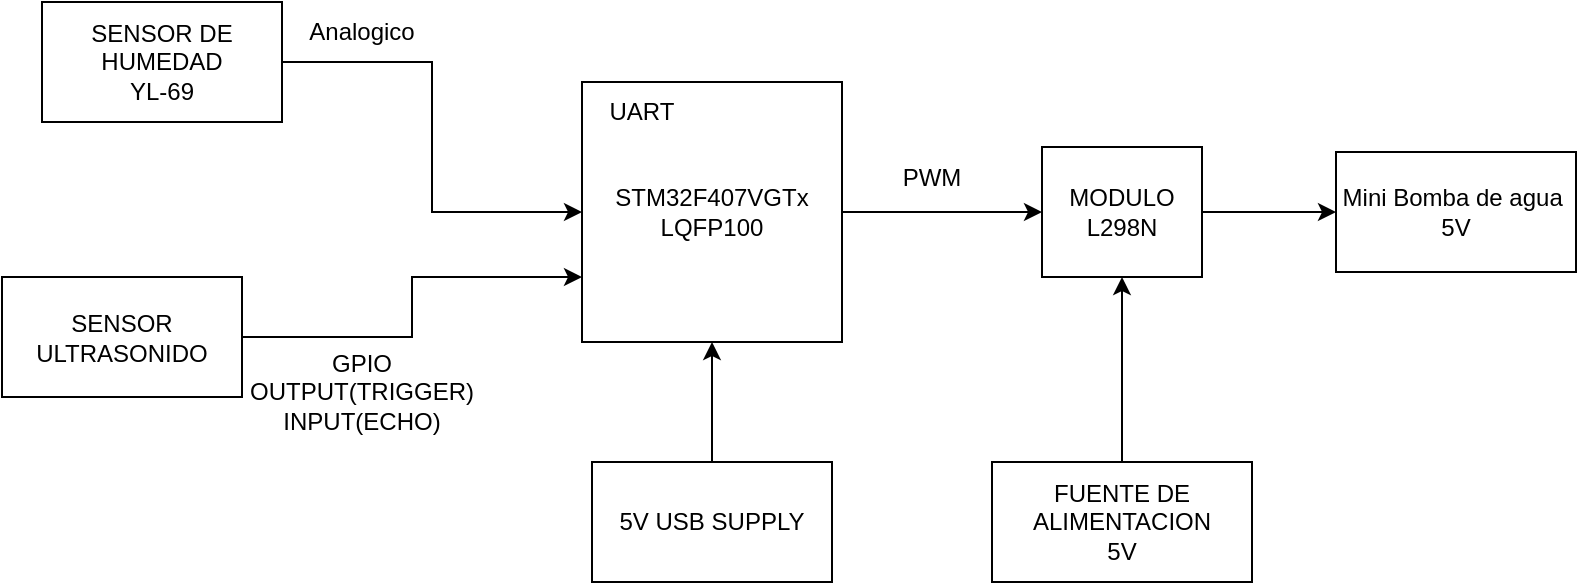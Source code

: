 <mxfile version="22.1.7" type="github" pages="2">
  <diagram name="Página-1" id="oo2b2P322gu51yyDmSE4">
    <mxGraphModel dx="1120" dy="446" grid="1" gridSize="10" guides="1" tooltips="1" connect="1" arrows="1" fold="1" page="1" pageScale="1" pageWidth="827" pageHeight="1169" math="0" shadow="0">
      <root>
        <mxCell id="0" />
        <mxCell id="1" parent="0" />
        <mxCell id="kKnuU6HVK0hgKonrf5kR-7" style="edgeStyle=orthogonalEdgeStyle;rounded=0;orthogonalLoop=1;jettySize=auto;html=1;exitX=1;exitY=0.5;exitDx=0;exitDy=0;entryX=0;entryY=0.5;entryDx=0;entryDy=0;" edge="1" parent="1" source="OnJOJkfW26qgvHNyzBtO-1" target="OnJOJkfW26qgvHNyzBtO-5">
          <mxGeometry relative="1" as="geometry" />
        </mxCell>
        <mxCell id="OnJOJkfW26qgvHNyzBtO-1" value="STM32F407VGTx&lt;br&gt;LQFP100&lt;br&gt;" style="whiteSpace=wrap;html=1;aspect=fixed;" parent="1" vertex="1">
          <mxGeometry x="330" y="240" width="130" height="130" as="geometry" />
        </mxCell>
        <mxCell id="ImiWKAwy_m30ZtRx8bJn-3" style="edgeStyle=orthogonalEdgeStyle;rounded=0;orthogonalLoop=1;jettySize=auto;html=1;exitX=1;exitY=0.5;exitDx=0;exitDy=0;" edge="1" parent="1" source="OnJOJkfW26qgvHNyzBtO-2" target="OnJOJkfW26qgvHNyzBtO-1">
          <mxGeometry relative="1" as="geometry" />
        </mxCell>
        <mxCell id="OnJOJkfW26qgvHNyzBtO-2" value="SENSOR DE HUMEDAD&lt;br&gt;YL-69" style="rounded=0;whiteSpace=wrap;html=1;" parent="1" vertex="1">
          <mxGeometry x="60" y="200" width="120" height="60" as="geometry" />
        </mxCell>
        <mxCell id="ImiWKAwy_m30ZtRx8bJn-5" style="edgeStyle=orthogonalEdgeStyle;rounded=0;orthogonalLoop=1;jettySize=auto;html=1;entryX=0.5;entryY=1;entryDx=0;entryDy=0;" edge="1" parent="1" source="OnJOJkfW26qgvHNyzBtO-3" target="OnJOJkfW26qgvHNyzBtO-5">
          <mxGeometry relative="1" as="geometry" />
        </mxCell>
        <mxCell id="OnJOJkfW26qgvHNyzBtO-3" value="FUENTE DE ALIMENTACION&lt;br&gt;5V" style="rounded=0;whiteSpace=wrap;html=1;" parent="1" vertex="1">
          <mxGeometry x="535" y="430" width="130" height="60" as="geometry" />
        </mxCell>
        <mxCell id="OnJOJkfW26qgvHNyzBtO-4" value="Mini Bomba de agua&amp;nbsp;&lt;br&gt;5V" style="rounded=0;whiteSpace=wrap;html=1;" parent="1" vertex="1">
          <mxGeometry x="707" y="275" width="120" height="60" as="geometry" />
        </mxCell>
        <mxCell id="ImiWKAwy_m30ZtRx8bJn-6" style="edgeStyle=orthogonalEdgeStyle;rounded=0;orthogonalLoop=1;jettySize=auto;html=1;entryX=0;entryY=0.5;entryDx=0;entryDy=0;" edge="1" parent="1" source="OnJOJkfW26qgvHNyzBtO-5" target="OnJOJkfW26qgvHNyzBtO-4">
          <mxGeometry relative="1" as="geometry" />
        </mxCell>
        <mxCell id="OnJOJkfW26qgvHNyzBtO-5" value="MODULO L298N&lt;br&gt;" style="rounded=0;whiteSpace=wrap;html=1;" parent="1" vertex="1">
          <mxGeometry x="560" y="272.5" width="80" height="65" as="geometry" />
        </mxCell>
        <mxCell id="OnJOJkfW26qgvHNyzBtO-44" value="UART" style="text;html=1;strokeColor=none;fillColor=none;align=center;verticalAlign=middle;whiteSpace=wrap;rounded=0;" parent="1" vertex="1">
          <mxGeometry x="330" y="240" width="60" height="30" as="geometry" />
        </mxCell>
        <mxCell id="ImiWKAwy_m30ZtRx8bJn-2" style="edgeStyle=orthogonalEdgeStyle;rounded=0;orthogonalLoop=1;jettySize=auto;html=1;exitX=1;exitY=0.5;exitDx=0;exitDy=0;entryX=0;entryY=0.75;entryDx=0;entryDy=0;" edge="1" parent="1" source="kKnuU6HVK0hgKonrf5kR-3" target="OnJOJkfW26qgvHNyzBtO-1">
          <mxGeometry relative="1" as="geometry" />
        </mxCell>
        <mxCell id="kKnuU6HVK0hgKonrf5kR-3" value="SENSOR ULTRASONIDO" style="rounded=0;whiteSpace=wrap;html=1;" vertex="1" parent="1">
          <mxGeometry x="40" y="337.5" width="120" height="60" as="geometry" />
        </mxCell>
        <mxCell id="kKnuU6HVK0hgKonrf5kR-5" value="GPIO&lt;br&gt;OUTPUT(TRIGGER)&lt;br&gt;INPUT(ECHO)&lt;br&gt;" style="text;html=1;strokeColor=none;fillColor=none;align=center;verticalAlign=middle;whiteSpace=wrap;rounded=0;" vertex="1" parent="1">
          <mxGeometry x="190" y="380" width="60" height="30" as="geometry" />
        </mxCell>
        <mxCell id="ImiWKAwy_m30ZtRx8bJn-8" style="edgeStyle=orthogonalEdgeStyle;rounded=0;orthogonalLoop=1;jettySize=auto;html=1;entryX=0.5;entryY=1;entryDx=0;entryDy=0;" edge="1" parent="1" source="kKnuU6HVK0hgKonrf5kR-8" target="OnJOJkfW26qgvHNyzBtO-1">
          <mxGeometry relative="1" as="geometry" />
        </mxCell>
        <mxCell id="kKnuU6HVK0hgKonrf5kR-8" value="5V USB SUPPLY&lt;br&gt;" style="rounded=0;whiteSpace=wrap;html=1;" vertex="1" parent="1">
          <mxGeometry x="335" y="430" width="120" height="60" as="geometry" />
        </mxCell>
        <mxCell id="ImiWKAwy_m30ZtRx8bJn-4" value="Analogico" style="text;html=1;strokeColor=none;fillColor=none;align=center;verticalAlign=middle;whiteSpace=wrap;rounded=0;" vertex="1" parent="1">
          <mxGeometry x="190" y="200" width="60" height="30" as="geometry" />
        </mxCell>
        <mxCell id="ImiWKAwy_m30ZtRx8bJn-7" value="PWM&lt;br&gt;" style="text;html=1;strokeColor=none;fillColor=none;align=center;verticalAlign=middle;whiteSpace=wrap;rounded=0;" vertex="1" parent="1">
          <mxGeometry x="475" y="272.5" width="60" height="30" as="geometry" />
        </mxCell>
      </root>
    </mxGraphModel>
  </diagram>
  <diagram id="dl27qnI0C41sxVZZPNrH" name="Página-2">
    <mxGraphModel dx="1120" dy="446" grid="1" gridSize="10" guides="1" tooltips="1" connect="1" arrows="1" fold="1" page="1" pageScale="1" pageWidth="827" pageHeight="1169" math="0" shadow="0">
      <root>
        <mxCell id="0" />
        <mxCell id="1" parent="0" />
        <mxCell id="ZgXsCHEwYyO0m9P4OQjS-1" value="&#xa;&lt;span style=&quot;color: rgb(0, 0, 0); font-family: Helvetica; font-size: 12px; font-style: normal; font-variant-ligatures: normal; font-variant-caps: normal; font-weight: 400; letter-spacing: normal; orphans: 2; text-align: center; text-indent: 0px; text-transform: none; widows: 2; word-spacing: 0px; -webkit-text-stroke-width: 0px; background-color: rgb(251, 251, 251); text-decoration-thickness: initial; text-decoration-style: initial; text-decoration-color: initial; float: none; display: inline !important;&quot;&gt;STM32F407VGTx&lt;/span&gt;&lt;br style=&quot;border-color: var(--border-color); color: rgb(0, 0, 0); font-family: Helvetica; font-size: 12px; font-style: normal; font-variant-ligatures: normal; font-variant-caps: normal; font-weight: 400; letter-spacing: normal; orphans: 2; text-align: center; text-indent: 0px; text-transform: none; widows: 2; word-spacing: 0px; -webkit-text-stroke-width: 0px; background-color: rgb(251, 251, 251); text-decoration-thickness: initial; text-decoration-style: initial; text-decoration-color: initial;&quot;&gt;&lt;span style=&quot;color: rgb(0, 0, 0); font-family: Helvetica; font-size: 12px; font-style: normal; font-variant-ligatures: normal; font-variant-caps: normal; font-weight: 400; letter-spacing: normal; orphans: 2; text-align: center; text-indent: 0px; text-transform: none; widows: 2; word-spacing: 0px; -webkit-text-stroke-width: 0px; background-color: rgb(251, 251, 251); text-decoration-thickness: initial; text-decoration-style: initial; text-decoration-color: initial; float: none; display: inline !important;&quot;&gt;LQFP100&lt;/span&gt;&#xa;&#xa;" style="whiteSpace=wrap;html=1;aspect=fixed;" vertex="1" parent="1">
          <mxGeometry x="270" y="180" width="330" height="330" as="geometry" />
        </mxCell>
        <mxCell id="ia59WnLKrpFYp21j-sAv-3" value="UART&lt;br&gt;" style="rounded=0;whiteSpace=wrap;html=1;" vertex="1" parent="1">
          <mxGeometry x="510" y="300" width="90" height="40" as="geometry" />
        </mxCell>
        <mxCell id="ia59WnLKrpFYp21j-sAv-4" value="ADC" style="rounded=0;whiteSpace=wrap;html=1;" vertex="1" parent="1">
          <mxGeometry x="270" y="230" width="90" height="40" as="geometry" />
        </mxCell>
      </root>
    </mxGraphModel>
  </diagram>
</mxfile>

